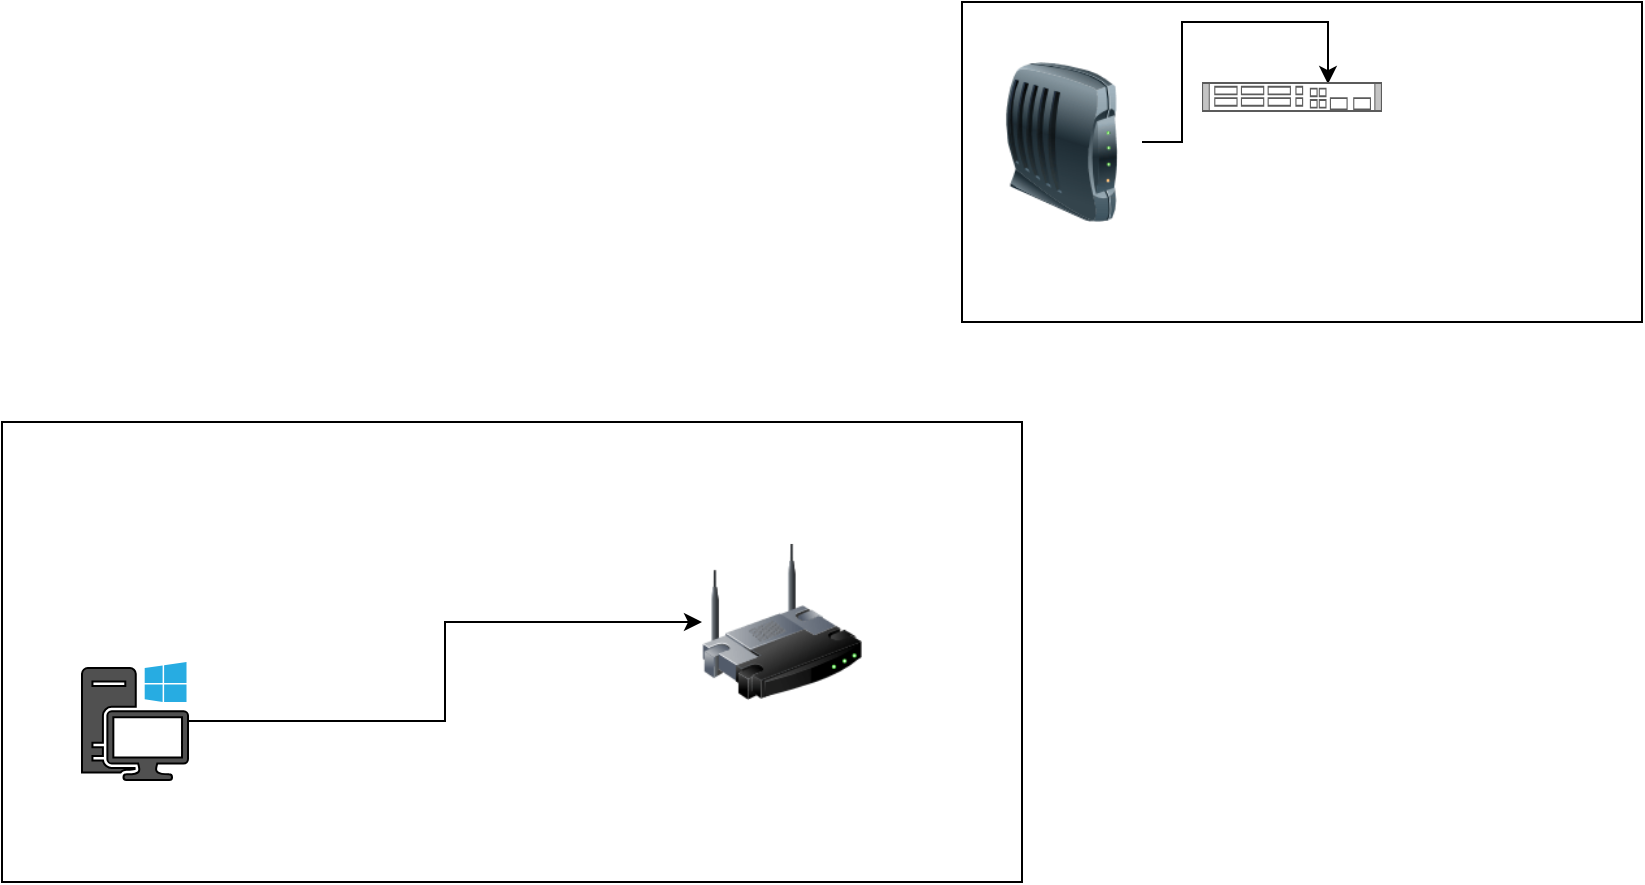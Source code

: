 <mxfile version="20.8.11" type="github">
  <diagram name="Page-1" id="GItFIVW5s15U3U5ppBqT">
    <mxGraphModel dx="954" dy="506" grid="1" gridSize="10" guides="1" tooltips="1" connect="1" arrows="1" fold="1" page="1" pageScale="1" pageWidth="850" pageHeight="1100" math="0" shadow="0">
      <root>
        <mxCell id="0" />
        <mxCell id="1" parent="0" />
        <mxCell id="I65t7VdOJbUTm_4NwAxL-6" value="" style="rounded=0;whiteSpace=wrap;html=1;" vertex="1" parent="1">
          <mxGeometry x="490" y="30" width="340" height="160" as="geometry" />
        </mxCell>
        <mxCell id="I65t7VdOJbUTm_4NwAxL-5" value="" style="rounded=0;whiteSpace=wrap;html=1;" vertex="1" parent="1">
          <mxGeometry x="10" y="240" width="510" height="230" as="geometry" />
        </mxCell>
        <mxCell id="I65t7VdOJbUTm_4NwAxL-1" value="" style="image;html=1;image=img/lib/clip_art/networking/Wireless_Router_128x128.png" vertex="1" parent="1">
          <mxGeometry x="360" y="300" width="80" height="80" as="geometry" />
        </mxCell>
        <mxCell id="I65t7VdOJbUTm_4NwAxL-13" style="edgeStyle=orthogonalEdgeStyle;rounded=0;orthogonalLoop=1;jettySize=auto;html=1;" edge="1" parent="1" source="I65t7VdOJbUTm_4NwAxL-2" target="I65t7VdOJbUTm_4NwAxL-1">
          <mxGeometry relative="1" as="geometry" />
        </mxCell>
        <mxCell id="I65t7VdOJbUTm_4NwAxL-2" value="" style="sketch=0;pointerEvents=1;shadow=0;dashed=0;html=1;strokeColor=default;fillColor=#505050;labelPosition=center;verticalLabelPosition=bottom;verticalAlign=top;outlineConnect=0;align=center;shape=mxgraph.office.devices.workstation_pc;" vertex="1" parent="1">
          <mxGeometry x="50" y="360" width="53" height="59" as="geometry" />
        </mxCell>
        <mxCell id="I65t7VdOJbUTm_4NwAxL-15" style="edgeStyle=orthogonalEdgeStyle;rounded=0;orthogonalLoop=1;jettySize=auto;html=1;entryX=0.7;entryY=0.067;entryDx=0;entryDy=0;entryPerimeter=0;" edge="1" parent="1" source="I65t7VdOJbUTm_4NwAxL-3" target="I65t7VdOJbUTm_4NwAxL-8">
          <mxGeometry relative="1" as="geometry" />
        </mxCell>
        <mxCell id="I65t7VdOJbUTm_4NwAxL-3" value="" style="image;html=1;image=img/lib/clip_art/networking/Modem_128x128.png" vertex="1" parent="1">
          <mxGeometry x="500" y="60" width="80" height="80" as="geometry" />
        </mxCell>
        <mxCell id="I65t7VdOJbUTm_4NwAxL-8" value="" style="shape=mxgraph.rack.cisco.cisco_catalyst_4928_10_gigabit_ethernet_switch;html=1;labelPosition=right;align=left;spacingLeft=15;dashed=0;shadow=0;fillColor=#ffffff;" vertex="1" parent="1">
          <mxGeometry x="610" y="70" width="90" height="15" as="geometry" />
        </mxCell>
      </root>
    </mxGraphModel>
  </diagram>
</mxfile>

